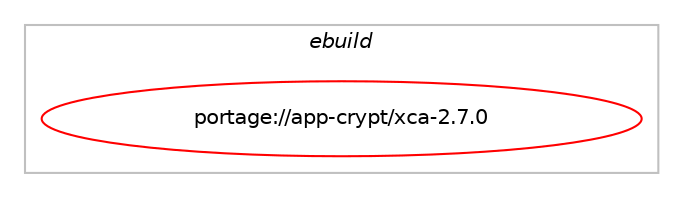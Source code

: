 digraph prolog {

# *************
# Graph options
# *************

newrank=true;
concentrate=true;
compound=true;
graph [rankdir=LR,fontname=Helvetica,fontsize=10,ranksep=1.5];#, ranksep=2.5, nodesep=0.2];
edge  [arrowhead=vee];
node  [fontname=Helvetica,fontsize=10];

# **********
# The ebuild
# **********

subgraph cluster_leftcol {
color=gray;
label=<<i>ebuild</i>>;
id [label="portage://app-crypt/xca-2.7.0", color=red, width=4, href="../app-crypt/xca-2.7.0.svg"];
}

# ****************
# The dependencies
# ****************

subgraph cluster_midcol {
color=gray;
label=<<i>dependencies</i>>;
subgraph cluster_compile {
fillcolor="#eeeeee";
style=filled;
label=<<i>compile</i>>;
# *** BEGIN UNKNOWN DEPENDENCY TYPE (TODO) ***
# id -> equal(use_conditional_group(negative,qt6,portage://app-crypt/xca-2.7.0,[package_dependency(portage://app-crypt/xca-2.7.0,install,no,dev-qt,qthelp,none,[,,],[slot(5)],[]),package_dependency(portage://app-crypt/xca-2.7.0,install,no,dev-qt,qtgui,none,[,,],[slot(5)],[]),package_dependency(portage://app-crypt/xca-2.7.0,install,no,dev-qt,qtsql,none,[,,],[slot(5)],[use(enable(sqlite),none)]),package_dependency(portage://app-crypt/xca-2.7.0,install,no,dev-qt,qtwidgets,none,[,,],[slot(5)],[])]))
# *** END UNKNOWN DEPENDENCY TYPE (TODO) ***

# *** BEGIN UNKNOWN DEPENDENCY TYPE (TODO) ***
# id -> equal(use_conditional_group(positive,doc,portage://app-crypt/xca-2.7.0,[package_dependency(portage://app-crypt/xca-2.7.0,install,no,app-text,linuxdoc-tools,none,[,,],[],[])]))
# *** END UNKNOWN DEPENDENCY TYPE (TODO) ***

# *** BEGIN UNKNOWN DEPENDENCY TYPE (TODO) ***
# id -> equal(use_conditional_group(positive,qt6,portage://app-crypt/xca-2.7.0,[package_dependency(portage://app-crypt/xca-2.7.0,install,no,dev-qt,qtbase,none,[,,],[slot(6)],[use(enable(sqlite),none),use(enable(widgets),none)]),package_dependency(portage://app-crypt/xca-2.7.0,install,no,dev-qt,qttools,none,[,,],[slot(6)],[use(enable(assistant),none)])]))
# *** END UNKNOWN DEPENDENCY TYPE (TODO) ***

# *** BEGIN UNKNOWN DEPENDENCY TYPE (TODO) ***
# id -> equal(package_dependency(portage://app-crypt/xca-2.7.0,install,no,dev-libs,libltdl,none,[,,],[slot(0),equal],[]))
# *** END UNKNOWN DEPENDENCY TYPE (TODO) ***

# *** BEGIN UNKNOWN DEPENDENCY TYPE (TODO) ***
# id -> equal(package_dependency(portage://app-crypt/xca-2.7.0,install,no,dev-libs,openssl,none,[,,],any_different_slot,[]))
# *** END UNKNOWN DEPENDENCY TYPE (TODO) ***

}
subgraph cluster_compileandrun {
fillcolor="#eeeeee";
style=filled;
label=<<i>compile and run</i>>;
}
subgraph cluster_run {
fillcolor="#eeeeee";
style=filled;
label=<<i>run</i>>;
# *** BEGIN UNKNOWN DEPENDENCY TYPE (TODO) ***
# id -> equal(use_conditional_group(negative,qt6,portage://app-crypt/xca-2.7.0,[package_dependency(portage://app-crypt/xca-2.7.0,run,no,dev-qt,qthelp,none,[,,],[slot(5)],[]),package_dependency(portage://app-crypt/xca-2.7.0,run,no,dev-qt,qtgui,none,[,,],[slot(5)],[]),package_dependency(portage://app-crypt/xca-2.7.0,run,no,dev-qt,qtsql,none,[,,],[slot(5)],[use(enable(sqlite),none)]),package_dependency(portage://app-crypt/xca-2.7.0,run,no,dev-qt,qtwidgets,none,[,,],[slot(5)],[])]))
# *** END UNKNOWN DEPENDENCY TYPE (TODO) ***

# *** BEGIN UNKNOWN DEPENDENCY TYPE (TODO) ***
# id -> equal(use_conditional_group(positive,doc,portage://app-crypt/xca-2.7.0,[package_dependency(portage://app-crypt/xca-2.7.0,run,no,app-text,linuxdoc-tools,none,[,,],[],[])]))
# *** END UNKNOWN DEPENDENCY TYPE (TODO) ***

# *** BEGIN UNKNOWN DEPENDENCY TYPE (TODO) ***
# id -> equal(use_conditional_group(positive,qt6,portage://app-crypt/xca-2.7.0,[package_dependency(portage://app-crypt/xca-2.7.0,run,no,dev-qt,qtbase,none,[,,],[slot(6)],[use(enable(sqlite),none),use(enable(widgets),none)]),package_dependency(portage://app-crypt/xca-2.7.0,run,no,dev-qt,qttools,none,[,,],[slot(6)],[use(enable(assistant),none)])]))
# *** END UNKNOWN DEPENDENCY TYPE (TODO) ***

# *** BEGIN UNKNOWN DEPENDENCY TYPE (TODO) ***
# id -> equal(package_dependency(portage://app-crypt/xca-2.7.0,run,no,dev-libs,libltdl,none,[,,],[slot(0),equal],[]))
# *** END UNKNOWN DEPENDENCY TYPE (TODO) ***

# *** BEGIN UNKNOWN DEPENDENCY TYPE (TODO) ***
# id -> equal(package_dependency(portage://app-crypt/xca-2.7.0,run,no,dev-libs,openssl,none,[,,],any_different_slot,[]))
# *** END UNKNOWN DEPENDENCY TYPE (TODO) ***

}
}

# **************
# The candidates
# **************

subgraph cluster_choices {
rank=same;
color=gray;
label=<<i>candidates</i>>;

}

}
